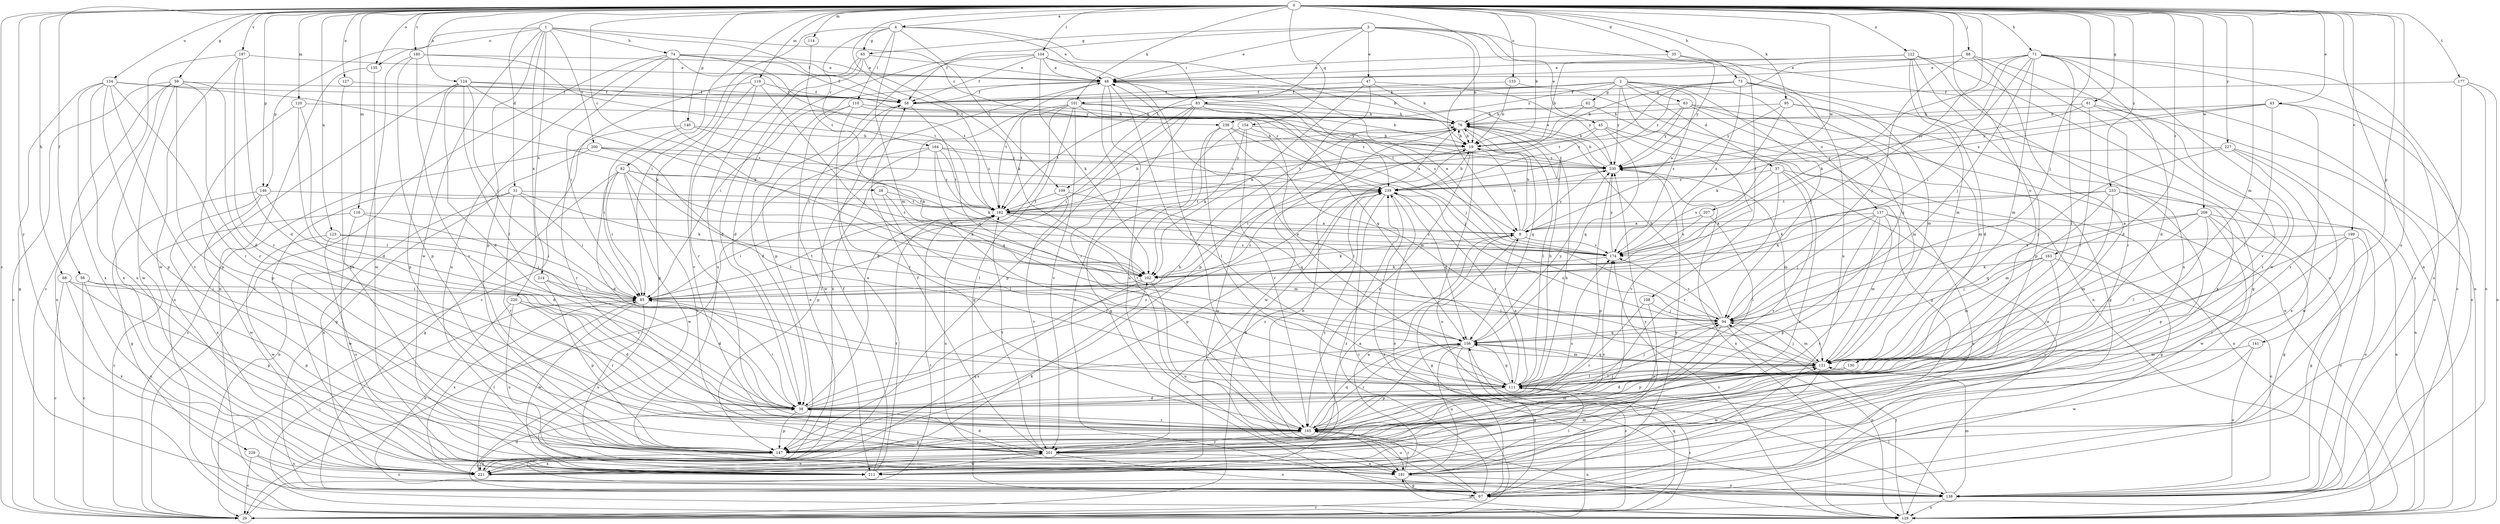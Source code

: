 strict digraph  {
0;
1;
2;
3;
4;
9;
19;
28;
29;
31;
35;
37;
38;
43;
45;
47;
48;
56;
58;
59;
61;
62;
63;
65;
67;
68;
71;
73;
74;
76;
82;
83;
85;
88;
94;
95;
101;
102;
104;
108;
109;
110;
111;
114;
116;
119;
120;
121;
122;
123;
124;
127;
129;
130;
133;
134;
135;
137;
138;
140;
141;
146;
147;
154;
156;
163;
164;
165;
174;
177;
180;
182;
191;
197;
199;
200;
201;
207;
208;
211;
214;
220;
221;
227;
229;
230;
233;
238;
239;
0 -> 4  [label=a];
0 -> 9  [label=a];
0 -> 19  [label=b];
0 -> 28  [label=c];
0 -> 29  [label=c];
0 -> 31  [label=d];
0 -> 35  [label=d];
0 -> 43  [label=e];
0 -> 56  [label=f];
0 -> 59  [label=g];
0 -> 61  [label=g];
0 -> 68  [label=h];
0 -> 71  [label=h];
0 -> 73  [label=h];
0 -> 82  [label=i];
0 -> 88  [label=j];
0 -> 94  [label=j];
0 -> 95  [label=k];
0 -> 101  [label=k];
0 -> 104  [label=l];
0 -> 114  [label=m];
0 -> 116  [label=m];
0 -> 119  [label=m];
0 -> 120  [label=m];
0 -> 121  [label=m];
0 -> 122  [label=n];
0 -> 123  [label=n];
0 -> 124  [label=n];
0 -> 127  [label=n];
0 -> 129  [label=n];
0 -> 130  [label=o];
0 -> 133  [label=o];
0 -> 134  [label=o];
0 -> 135  [label=o];
0 -> 140  [label=p];
0 -> 141  [label=p];
0 -> 146  [label=p];
0 -> 154  [label=q];
0 -> 163  [label=r];
0 -> 174  [label=s];
0 -> 177  [label=t];
0 -> 180  [label=t];
0 -> 182  [label=t];
0 -> 191  [label=u];
0 -> 197  [label=v];
0 -> 199  [label=v];
0 -> 207  [label=w];
0 -> 208  [label=w];
0 -> 227  [label=y];
0 -> 229  [label=y];
0 -> 233  [label=z];
1 -> 58  [label=f];
1 -> 74  [label=h];
1 -> 135  [label=o];
1 -> 146  [label=p];
1 -> 147  [label=p];
1 -> 200  [label=v];
1 -> 211  [label=w];
1 -> 214  [label=x];
1 -> 220  [label=x];
1 -> 238  [label=z];
2 -> 9  [label=a];
2 -> 37  [label=d];
2 -> 58  [label=f];
2 -> 62  [label=g];
2 -> 63  [label=g];
2 -> 83  [label=i];
2 -> 94  [label=j];
2 -> 101  [label=k];
2 -> 137  [label=o];
2 -> 174  [label=s];
2 -> 230  [label=y];
2 -> 238  [label=z];
3 -> 19  [label=b];
3 -> 45  [label=e];
3 -> 47  [label=e];
3 -> 48  [label=e];
3 -> 58  [label=f];
3 -> 65  [label=g];
3 -> 108  [label=l];
3 -> 109  [label=l];
3 -> 191  [label=u];
4 -> 48  [label=e];
4 -> 65  [label=g];
4 -> 83  [label=i];
4 -> 85  [label=i];
4 -> 109  [label=l];
4 -> 110  [label=l];
4 -> 121  [label=m];
4 -> 164  [label=r];
9 -> 19  [label=b];
9 -> 67  [label=g];
9 -> 76  [label=h];
9 -> 102  [label=k];
9 -> 174  [label=s];
9 -> 230  [label=y];
19 -> 76  [label=h];
19 -> 85  [label=i];
19 -> 138  [label=o];
19 -> 165  [label=r];
19 -> 230  [label=y];
28 -> 102  [label=k];
28 -> 111  [label=l];
28 -> 182  [label=t];
29 -> 19  [label=b];
29 -> 156  [label=q];
29 -> 182  [label=t];
29 -> 239  [label=z];
31 -> 85  [label=i];
31 -> 102  [label=k];
31 -> 129  [label=n];
31 -> 165  [label=r];
31 -> 182  [label=t];
31 -> 221  [label=x];
35 -> 48  [label=e];
35 -> 129  [label=n];
35 -> 230  [label=y];
37 -> 129  [label=n];
37 -> 165  [label=r];
37 -> 174  [label=s];
37 -> 201  [label=v];
37 -> 221  [label=x];
37 -> 239  [label=z];
38 -> 76  [label=h];
38 -> 85  [label=i];
38 -> 147  [label=p];
38 -> 156  [label=q];
38 -> 165  [label=r];
38 -> 239  [label=z];
43 -> 76  [label=h];
43 -> 111  [label=l];
43 -> 138  [label=o];
43 -> 165  [label=r];
43 -> 230  [label=y];
43 -> 239  [label=z];
45 -> 19  [label=b];
45 -> 129  [label=n];
45 -> 156  [label=q];
45 -> 182  [label=t];
45 -> 201  [label=v];
47 -> 58  [label=f];
47 -> 76  [label=h];
47 -> 102  [label=k];
47 -> 147  [label=p];
47 -> 230  [label=y];
48 -> 58  [label=f];
48 -> 85  [label=i];
48 -> 111  [label=l];
48 -> 165  [label=r];
48 -> 174  [label=s];
48 -> 182  [label=t];
48 -> 191  [label=u];
56 -> 29  [label=c];
56 -> 85  [label=i];
56 -> 147  [label=p];
56 -> 221  [label=x];
58 -> 76  [label=h];
58 -> 156  [label=q];
58 -> 211  [label=w];
59 -> 29  [label=c];
59 -> 38  [label=d];
59 -> 58  [label=f];
59 -> 129  [label=n];
59 -> 147  [label=p];
59 -> 165  [label=r];
59 -> 211  [label=w];
59 -> 221  [label=x];
61 -> 76  [label=h];
61 -> 111  [label=l];
61 -> 138  [label=o];
61 -> 165  [label=r];
61 -> 230  [label=y];
62 -> 67  [label=g];
62 -> 76  [label=h];
62 -> 182  [label=t];
63 -> 67  [label=g];
63 -> 76  [label=h];
63 -> 121  [label=m];
63 -> 129  [label=n];
63 -> 230  [label=y];
63 -> 239  [label=z];
65 -> 38  [label=d];
65 -> 48  [label=e];
65 -> 67  [label=g];
65 -> 102  [label=k];
65 -> 191  [label=u];
67 -> 29  [label=c];
67 -> 76  [label=h];
67 -> 230  [label=y];
67 -> 239  [label=z];
68 -> 29  [label=c];
68 -> 85  [label=i];
68 -> 147  [label=p];
68 -> 221  [label=x];
71 -> 29  [label=c];
71 -> 38  [label=d];
71 -> 48  [label=e];
71 -> 85  [label=i];
71 -> 94  [label=j];
71 -> 102  [label=k];
71 -> 111  [label=l];
71 -> 121  [label=m];
71 -> 138  [label=o];
71 -> 174  [label=s];
71 -> 211  [label=w];
73 -> 19  [label=b];
73 -> 58  [label=f];
73 -> 67  [label=g];
73 -> 121  [label=m];
73 -> 156  [label=q];
73 -> 174  [label=s];
73 -> 182  [label=t];
74 -> 29  [label=c];
74 -> 48  [label=e];
74 -> 58  [label=f];
74 -> 85  [label=i];
74 -> 174  [label=s];
74 -> 182  [label=t];
74 -> 191  [label=u];
74 -> 230  [label=y];
76 -> 19  [label=b];
76 -> 67  [label=g];
76 -> 111  [label=l];
76 -> 156  [label=q];
76 -> 211  [label=w];
82 -> 38  [label=d];
82 -> 67  [label=g];
82 -> 85  [label=i];
82 -> 111  [label=l];
82 -> 174  [label=s];
82 -> 201  [label=v];
82 -> 211  [label=w];
82 -> 239  [label=z];
83 -> 9  [label=a];
83 -> 76  [label=h];
83 -> 85  [label=i];
83 -> 138  [label=o];
83 -> 147  [label=p];
83 -> 156  [label=q];
83 -> 182  [label=t];
85 -> 94  [label=j];
85 -> 182  [label=t];
85 -> 191  [label=u];
85 -> 211  [label=w];
85 -> 221  [label=x];
85 -> 239  [label=z];
88 -> 38  [label=d];
88 -> 48  [label=e];
88 -> 94  [label=j];
88 -> 165  [label=r];
88 -> 201  [label=v];
88 -> 239  [label=z];
94 -> 76  [label=h];
94 -> 121  [label=m];
94 -> 129  [label=n];
94 -> 147  [label=p];
94 -> 156  [label=q];
94 -> 174  [label=s];
95 -> 76  [label=h];
95 -> 102  [label=k];
95 -> 121  [label=m];
95 -> 221  [label=x];
95 -> 230  [label=y];
101 -> 19  [label=b];
101 -> 38  [label=d];
101 -> 67  [label=g];
101 -> 76  [label=h];
101 -> 94  [label=j];
101 -> 182  [label=t];
101 -> 201  [label=v];
101 -> 221  [label=x];
101 -> 239  [label=z];
102 -> 85  [label=i];
102 -> 191  [label=u];
102 -> 221  [label=x];
104 -> 19  [label=b];
104 -> 38  [label=d];
104 -> 48  [label=e];
104 -> 58  [label=f];
104 -> 102  [label=k];
104 -> 147  [label=p];
104 -> 165  [label=r];
108 -> 94  [label=j];
108 -> 165  [label=r];
108 -> 201  [label=v];
109 -> 156  [label=q];
109 -> 182  [label=t];
109 -> 201  [label=v];
110 -> 38  [label=d];
110 -> 76  [label=h];
110 -> 138  [label=o];
110 -> 165  [label=r];
110 -> 230  [label=y];
111 -> 9  [label=a];
111 -> 29  [label=c];
111 -> 38  [label=d];
111 -> 48  [label=e];
111 -> 76  [label=h];
111 -> 94  [label=j];
111 -> 156  [label=q];
111 -> 239  [label=z];
114 -> 182  [label=t];
116 -> 9  [label=a];
116 -> 29  [label=c];
116 -> 85  [label=i];
116 -> 211  [label=w];
119 -> 29  [label=c];
119 -> 58  [label=f];
119 -> 94  [label=j];
119 -> 165  [label=r];
119 -> 201  [label=v];
120 -> 38  [label=d];
120 -> 76  [label=h];
120 -> 111  [label=l];
120 -> 147  [label=p];
121 -> 94  [label=j];
121 -> 111  [label=l];
121 -> 156  [label=q];
121 -> 211  [label=w];
121 -> 239  [label=z];
122 -> 19  [label=b];
122 -> 38  [label=d];
122 -> 48  [label=e];
122 -> 121  [label=m];
122 -> 138  [label=o];
122 -> 147  [label=p];
122 -> 221  [label=x];
123 -> 85  [label=i];
123 -> 174  [label=s];
123 -> 191  [label=u];
123 -> 211  [label=w];
124 -> 38  [label=d];
124 -> 58  [label=f];
124 -> 85  [label=i];
124 -> 102  [label=k];
124 -> 111  [label=l];
124 -> 129  [label=n];
124 -> 147  [label=p];
124 -> 239  [label=z];
127 -> 58  [label=f];
127 -> 147  [label=p];
129 -> 85  [label=i];
129 -> 94  [label=j];
129 -> 174  [label=s];
129 -> 191  [label=u];
130 -> 38  [label=d];
130 -> 111  [label=l];
133 -> 19  [label=b];
133 -> 58  [label=f];
133 -> 129  [label=n];
134 -> 58  [label=f];
134 -> 67  [label=g];
134 -> 102  [label=k];
134 -> 147  [label=p];
134 -> 165  [label=r];
134 -> 191  [label=u];
134 -> 201  [label=v];
134 -> 221  [label=x];
135 -> 129  [label=n];
135 -> 211  [label=w];
137 -> 9  [label=a];
137 -> 67  [label=g];
137 -> 94  [label=j];
137 -> 102  [label=k];
137 -> 121  [label=m];
137 -> 147  [label=p];
137 -> 191  [label=u];
137 -> 221  [label=x];
138 -> 111  [label=l];
138 -> 121  [label=m];
138 -> 129  [label=n];
140 -> 19  [label=b];
140 -> 85  [label=i];
140 -> 102  [label=k];
140 -> 165  [label=r];
141 -> 121  [label=m];
141 -> 138  [label=o];
141 -> 211  [label=w];
146 -> 38  [label=d];
146 -> 67  [label=g];
146 -> 182  [label=t];
146 -> 211  [label=w];
146 -> 221  [label=x];
147 -> 174  [label=s];
147 -> 221  [label=x];
154 -> 19  [label=b];
154 -> 67  [label=g];
154 -> 102  [label=k];
154 -> 111  [label=l];
154 -> 165  [label=r];
156 -> 29  [label=c];
156 -> 67  [label=g];
156 -> 121  [label=m];
156 -> 147  [label=p];
156 -> 165  [label=r];
156 -> 191  [label=u];
156 -> 230  [label=y];
163 -> 94  [label=j];
163 -> 102  [label=k];
163 -> 121  [label=m];
163 -> 138  [label=o];
163 -> 201  [label=v];
164 -> 29  [label=c];
164 -> 102  [label=k];
164 -> 147  [label=p];
164 -> 156  [label=q];
164 -> 182  [label=t];
164 -> 230  [label=y];
164 -> 239  [label=z];
165 -> 76  [label=h];
165 -> 94  [label=j];
165 -> 121  [label=m];
165 -> 129  [label=n];
165 -> 147  [label=p];
165 -> 156  [label=q];
165 -> 174  [label=s];
165 -> 191  [label=u];
165 -> 201  [label=v];
174 -> 48  [label=e];
174 -> 102  [label=k];
174 -> 230  [label=y];
177 -> 58  [label=f];
177 -> 129  [label=n];
177 -> 138  [label=o];
177 -> 191  [label=u];
180 -> 48  [label=e];
180 -> 147  [label=p];
180 -> 182  [label=t];
180 -> 201  [label=v];
180 -> 221  [label=x];
182 -> 9  [label=a];
182 -> 76  [label=h];
182 -> 85  [label=i];
182 -> 121  [label=m];
182 -> 174  [label=s];
182 -> 191  [label=u];
191 -> 67  [label=g];
191 -> 111  [label=l];
191 -> 138  [label=o];
191 -> 165  [label=r];
191 -> 230  [label=y];
197 -> 29  [label=c];
197 -> 38  [label=d];
197 -> 48  [label=e];
197 -> 165  [label=r];
197 -> 211  [label=w];
199 -> 67  [label=g];
199 -> 111  [label=l];
199 -> 138  [label=o];
199 -> 165  [label=r];
199 -> 174  [label=s];
200 -> 29  [label=c];
200 -> 67  [label=g];
200 -> 111  [label=l];
200 -> 230  [label=y];
200 -> 239  [label=z];
201 -> 9  [label=a];
201 -> 38  [label=d];
201 -> 58  [label=f];
201 -> 138  [label=o];
201 -> 182  [label=t];
201 -> 191  [label=u];
201 -> 211  [label=w];
201 -> 221  [label=x];
201 -> 239  [label=z];
207 -> 9  [label=a];
207 -> 111  [label=l];
207 -> 174  [label=s];
208 -> 9  [label=a];
208 -> 67  [label=g];
208 -> 111  [label=l];
208 -> 121  [label=m];
208 -> 138  [label=o];
208 -> 156  [label=q];
208 -> 211  [label=w];
211 -> 9  [label=a];
211 -> 48  [label=e];
211 -> 58  [label=f];
211 -> 239  [label=z];
214 -> 38  [label=d];
214 -> 85  [label=i];
214 -> 147  [label=p];
220 -> 38  [label=d];
220 -> 94  [label=j];
220 -> 138  [label=o];
220 -> 165  [label=r];
220 -> 191  [label=u];
221 -> 38  [label=d];
221 -> 85  [label=i];
221 -> 102  [label=k];
221 -> 121  [label=m];
221 -> 182  [label=t];
221 -> 201  [label=v];
227 -> 94  [label=j];
227 -> 129  [label=n];
227 -> 211  [label=w];
227 -> 221  [label=x];
227 -> 230  [label=y];
229 -> 29  [label=c];
229 -> 138  [label=o];
229 -> 221  [label=x];
230 -> 48  [label=e];
230 -> 76  [label=h];
230 -> 121  [label=m];
230 -> 129  [label=n];
230 -> 147  [label=p];
230 -> 239  [label=z];
233 -> 102  [label=k];
233 -> 111  [label=l];
233 -> 121  [label=m];
233 -> 129  [label=n];
233 -> 147  [label=p];
233 -> 182  [label=t];
238 -> 19  [label=b];
238 -> 94  [label=j];
238 -> 111  [label=l];
238 -> 121  [label=m];
238 -> 165  [label=r];
239 -> 19  [label=b];
239 -> 29  [label=c];
239 -> 138  [label=o];
239 -> 147  [label=p];
239 -> 156  [label=q];
239 -> 182  [label=t];
}
